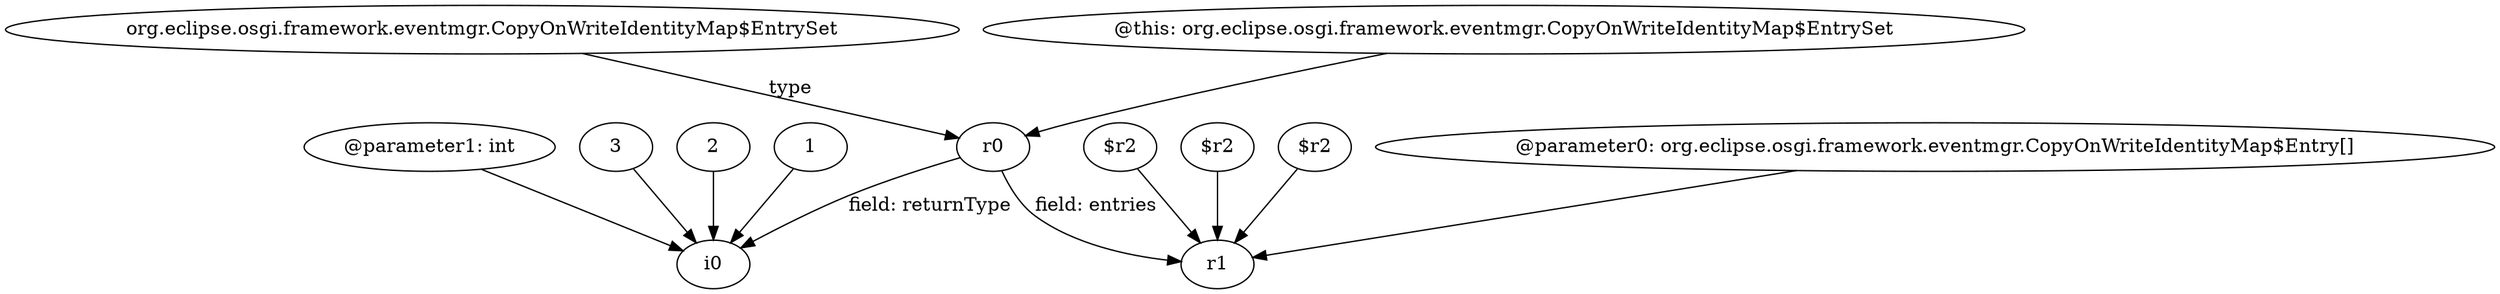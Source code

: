 digraph g {
0[label="$r2"]
1[label="r1"]
0->1[label=""]
2[label="$r2"]
2->1[label=""]
3[label="3"]
4[label="i0"]
3->4[label=""]
5[label="2"]
5->4[label=""]
6[label="r0"]
6->1[label="field: entries"]
7[label="org.eclipse.osgi.framework.eventmgr.CopyOnWriteIdentityMap$EntrySet"]
7->6[label="type"]
8[label="1"]
8->4[label=""]
9[label="$r2"]
9->1[label=""]
10[label="@this: org.eclipse.osgi.framework.eventmgr.CopyOnWriteIdentityMap$EntrySet"]
10->6[label=""]
11[label="@parameter0: org.eclipse.osgi.framework.eventmgr.CopyOnWriteIdentityMap$Entry[]"]
11->1[label=""]
12[label="@parameter1: int"]
12->4[label=""]
6->4[label="field: returnType"]
}